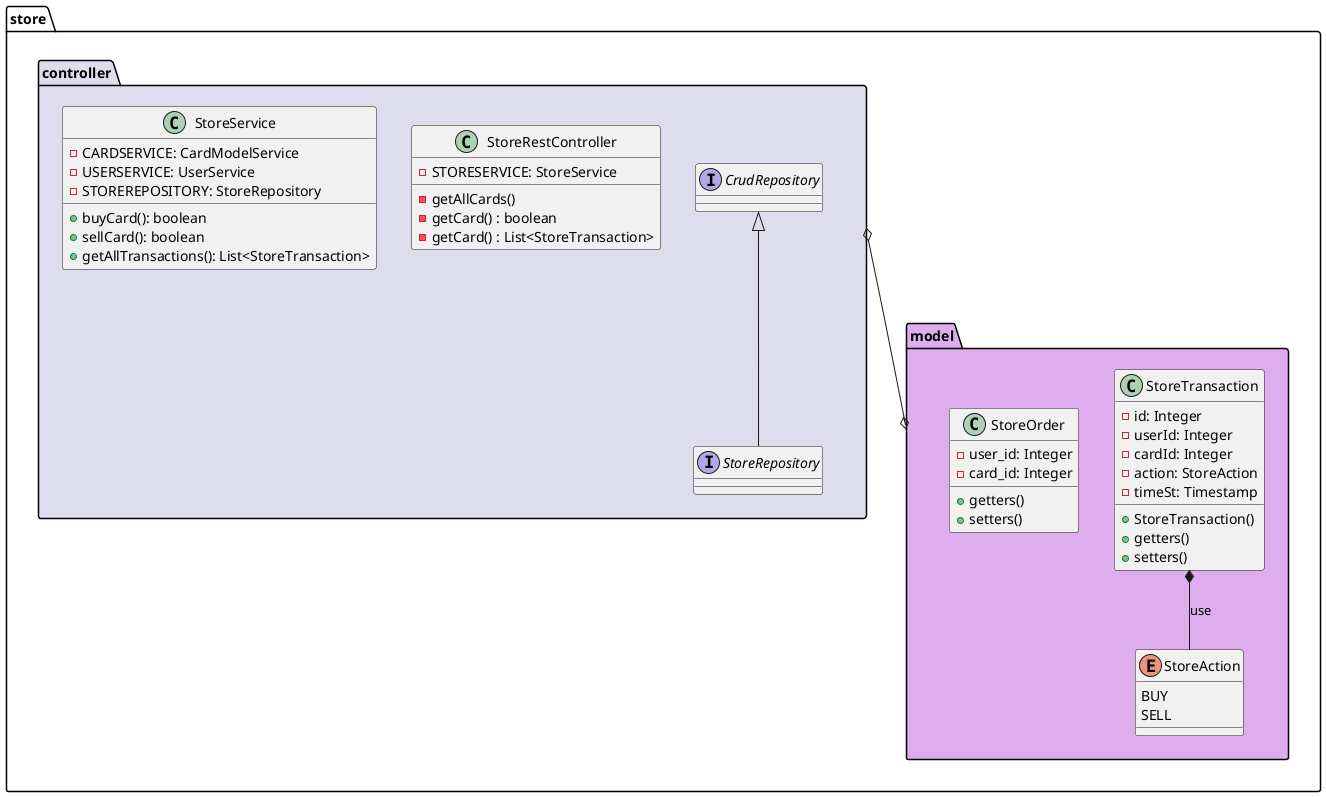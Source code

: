 @startuml

namespace store.model #DDADEE{

    class StoreTransaction {
        - id: Integer
        - userId: Integer
        - cardId: Integer
        - action: StoreAction
        - timeSt: Timestamp
        + StoreTransaction()
        + getters()
        + setters()
    }
    StoreTransaction *-- StoreAction : use

    class StoreOrder {
        - user_id: Integer
        - card_id: Integer
        + getters()
        + setters()
    }

    enum StoreAction {
        BUY
        SELL
    }
}

namespace store.controller #DDDDED{

    interface StoreRepository extends CrudRepository {

    }

    class StoreRestController {
        - STORESERVICE: StoreService
        - getAllCards()
        - getCard() : boolean
        - getCard() : List<StoreTransaction>
    }

    class StoreService {
        - CARDSERVICE: CardModelService
        - USERSERVICE: UserService
        - STOREREPOSITORY: StoreRepository
        + buyCard(): boolean
        + sellCard(): boolean
        + getAllTransactions(): List<StoreTransaction>
    }   
}
store.controller o--o store.model


@enduml